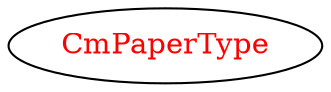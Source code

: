 digraph dependencyGraph {
 concentrate=true;
 ranksep="2.0";
 rankdir="LR"; 
 splines="ortho";
"CmPaperType" [fontcolor="red"];
}